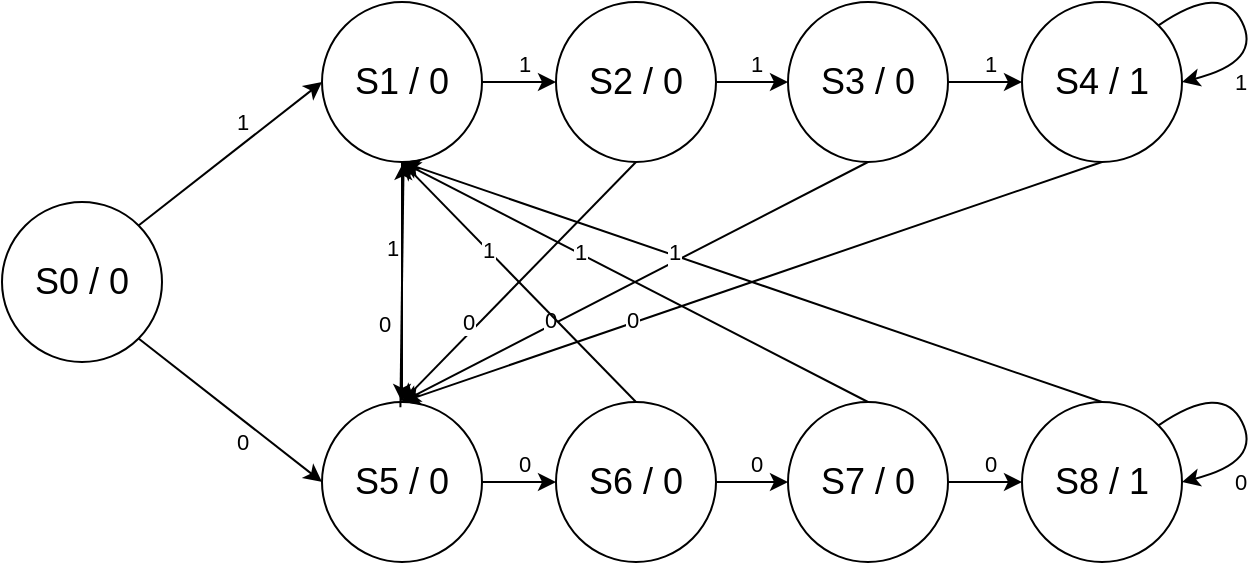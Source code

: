 <mxfile version="22.1.11" type="device">
  <diagram name="第 1 页" id="T0H_jW8mQAQ5ZD8-L1ZV">
    <mxGraphModel dx="1754" dy="829" grid="1" gridSize="10" guides="1" tooltips="1" connect="1" arrows="1" fold="1" page="1" pageScale="1" pageWidth="827" pageHeight="1169" math="0" shadow="0">
      <root>
        <mxCell id="0" />
        <mxCell id="1" parent="0" />
        <mxCell id="JOZ9yqz7fpE7ERVeTpDa-2" value="&lt;font style=&quot;font-size: 18px;&quot;&gt;S0 / 0&lt;/font&gt;" style="ellipse;whiteSpace=wrap;html=1;aspect=fixed;" vertex="1" parent="1">
          <mxGeometry x="40" y="280" width="80" height="80" as="geometry" />
        </mxCell>
        <mxCell id="JOZ9yqz7fpE7ERVeTpDa-7" value="&lt;font style=&quot;font-size: 18px;&quot;&gt;S4 / 1&lt;/font&gt;" style="ellipse;whiteSpace=wrap;html=1;aspect=fixed;" vertex="1" parent="1">
          <mxGeometry x="550" y="180" width="80" height="80" as="geometry" />
        </mxCell>
        <mxCell id="JOZ9yqz7fpE7ERVeTpDa-8" value="&lt;font style=&quot;font-size: 18px;&quot;&gt;S3 / 0&lt;/font&gt;" style="ellipse;whiteSpace=wrap;html=1;aspect=fixed;" vertex="1" parent="1">
          <mxGeometry x="433" y="180" width="80" height="80" as="geometry" />
        </mxCell>
        <mxCell id="JOZ9yqz7fpE7ERVeTpDa-9" value="&lt;font style=&quot;font-size: 18px;&quot;&gt;S2 / 0&lt;/font&gt;" style="ellipse;whiteSpace=wrap;html=1;aspect=fixed;" vertex="1" parent="1">
          <mxGeometry x="317" y="180" width="80" height="80" as="geometry" />
        </mxCell>
        <mxCell id="JOZ9yqz7fpE7ERVeTpDa-10" value="&lt;font style=&quot;font-size: 18px;&quot;&gt;S1 / 0&lt;/font&gt;" style="ellipse;whiteSpace=wrap;html=1;aspect=fixed;" vertex="1" parent="1">
          <mxGeometry x="200" y="180" width="80" height="80" as="geometry" />
        </mxCell>
        <mxCell id="JOZ9yqz7fpE7ERVeTpDa-12" value="&lt;font style=&quot;font-size: 18px;&quot;&gt;S7 / 0&lt;/font&gt;" style="ellipse;whiteSpace=wrap;html=1;aspect=fixed;" vertex="1" parent="1">
          <mxGeometry x="433" y="380" width="80" height="80" as="geometry" />
        </mxCell>
        <mxCell id="JOZ9yqz7fpE7ERVeTpDa-13" value="&lt;font style=&quot;font-size: 18px;&quot;&gt;S6 / 0&lt;/font&gt;" style="ellipse;whiteSpace=wrap;html=1;aspect=fixed;" vertex="1" parent="1">
          <mxGeometry x="317" y="380" width="80" height="80" as="geometry" />
        </mxCell>
        <mxCell id="JOZ9yqz7fpE7ERVeTpDa-14" value="&lt;font style=&quot;font-size: 18px;&quot;&gt;S5 / 0&lt;/font&gt;" style="ellipse;whiteSpace=wrap;html=1;aspect=fixed;" vertex="1" parent="1">
          <mxGeometry x="200" y="380" width="80" height="80" as="geometry" />
        </mxCell>
        <mxCell id="JOZ9yqz7fpE7ERVeTpDa-20" value="" style="endArrow=classic;html=1;rounded=0;entryX=0;entryY=0.5;entryDx=0;entryDy=0;exitX=1;exitY=0;exitDx=0;exitDy=0;" edge="1" parent="1" source="JOZ9yqz7fpE7ERVeTpDa-2" target="JOZ9yqz7fpE7ERVeTpDa-10">
          <mxGeometry width="50" height="50" relative="1" as="geometry">
            <mxPoint x="390" y="450" as="sourcePoint" />
            <mxPoint x="440" y="400" as="targetPoint" />
          </mxGeometry>
        </mxCell>
        <mxCell id="JOZ9yqz7fpE7ERVeTpDa-22" value="1" style="edgeLabel;html=1;align=center;verticalAlign=middle;resizable=0;points=[];" vertex="1" connectable="0" parent="JOZ9yqz7fpE7ERVeTpDa-20">
          <mxGeometry x="0.206" y="3" relative="1" as="geometry">
            <mxPoint x="-2" y="-6" as="offset" />
          </mxGeometry>
        </mxCell>
        <mxCell id="JOZ9yqz7fpE7ERVeTpDa-23" value="" style="endArrow=classic;html=1;rounded=0;entryX=0;entryY=0.5;entryDx=0;entryDy=0;exitX=1;exitY=1;exitDx=0;exitDy=0;" edge="1" parent="1" source="JOZ9yqz7fpE7ERVeTpDa-2" target="JOZ9yqz7fpE7ERVeTpDa-14">
          <mxGeometry width="50" height="50" relative="1" as="geometry">
            <mxPoint x="118" y="302" as="sourcePoint" />
            <mxPoint x="210" y="230" as="targetPoint" />
          </mxGeometry>
        </mxCell>
        <mxCell id="JOZ9yqz7fpE7ERVeTpDa-25" value="0&lt;br&gt;" style="edgeLabel;html=1;align=center;verticalAlign=middle;resizable=0;points=[];" vertex="1" connectable="0" parent="JOZ9yqz7fpE7ERVeTpDa-23">
          <mxGeometry x="0.299" y="-2" relative="1" as="geometry">
            <mxPoint x="-7" y="3" as="offset" />
          </mxGeometry>
        </mxCell>
        <mxCell id="JOZ9yqz7fpE7ERVeTpDa-26" value="" style="endArrow=classic;html=1;rounded=0;exitX=0.5;exitY=1;exitDx=0;exitDy=0;" edge="1" parent="1" source="JOZ9yqz7fpE7ERVeTpDa-10" target="JOZ9yqz7fpE7ERVeTpDa-14">
          <mxGeometry width="50" height="50" relative="1" as="geometry">
            <mxPoint x="118" y="358" as="sourcePoint" />
            <mxPoint x="210" y="430" as="targetPoint" />
          </mxGeometry>
        </mxCell>
        <mxCell id="JOZ9yqz7fpE7ERVeTpDa-27" value="0&lt;br&gt;" style="edgeLabel;html=1;align=center;verticalAlign=middle;resizable=0;points=[];" vertex="1" connectable="0" parent="JOZ9yqz7fpE7ERVeTpDa-26">
          <mxGeometry x="0.299" y="-2" relative="1" as="geometry">
            <mxPoint x="-7" y="3" as="offset" />
          </mxGeometry>
        </mxCell>
        <mxCell id="JOZ9yqz7fpE7ERVeTpDa-28" value="" style="endArrow=classic;html=1;rounded=0;entryX=0.5;entryY=0;entryDx=0;entryDy=0;exitX=0.5;exitY=1;exitDx=0;exitDy=0;" edge="1" parent="1" source="JOZ9yqz7fpE7ERVeTpDa-9" target="JOZ9yqz7fpE7ERVeTpDa-14">
          <mxGeometry width="50" height="50" relative="1" as="geometry">
            <mxPoint x="300" y="270" as="sourcePoint" />
            <mxPoint x="250" y="390" as="targetPoint" />
          </mxGeometry>
        </mxCell>
        <mxCell id="JOZ9yqz7fpE7ERVeTpDa-29" value="0&lt;br&gt;" style="edgeLabel;html=1;align=center;verticalAlign=middle;resizable=0;points=[];" vertex="1" connectable="0" parent="JOZ9yqz7fpE7ERVeTpDa-28">
          <mxGeometry x="0.299" y="-2" relative="1" as="geometry">
            <mxPoint x="-7" y="3" as="offset" />
          </mxGeometry>
        </mxCell>
        <mxCell id="JOZ9yqz7fpE7ERVeTpDa-30" value="" style="endArrow=classic;html=1;rounded=0;exitX=0.5;exitY=1;exitDx=0;exitDy=0;entryX=0.5;entryY=0;entryDx=0;entryDy=0;" edge="1" parent="1" source="JOZ9yqz7fpE7ERVeTpDa-8" target="JOZ9yqz7fpE7ERVeTpDa-14">
          <mxGeometry width="50" height="50" relative="1" as="geometry">
            <mxPoint x="260" y="280" as="sourcePoint" />
            <mxPoint x="260" y="400" as="targetPoint" />
          </mxGeometry>
        </mxCell>
        <mxCell id="JOZ9yqz7fpE7ERVeTpDa-31" value="0&lt;br&gt;" style="edgeLabel;html=1;align=center;verticalAlign=middle;resizable=0;points=[];" vertex="1" connectable="0" parent="JOZ9yqz7fpE7ERVeTpDa-30">
          <mxGeometry x="0.299" y="-2" relative="1" as="geometry">
            <mxPoint x="-7" y="3" as="offset" />
          </mxGeometry>
        </mxCell>
        <mxCell id="JOZ9yqz7fpE7ERVeTpDa-33" value="" style="endArrow=classic;html=1;rounded=0;exitX=0.5;exitY=1;exitDx=0;exitDy=0;" edge="1" parent="1" source="JOZ9yqz7fpE7ERVeTpDa-7">
          <mxGeometry width="50" height="50" relative="1" as="geometry">
            <mxPoint x="310" y="290" as="sourcePoint" />
            <mxPoint x="240" y="380" as="targetPoint" />
          </mxGeometry>
        </mxCell>
        <mxCell id="JOZ9yqz7fpE7ERVeTpDa-34" value="0&lt;br&gt;" style="edgeLabel;html=1;align=center;verticalAlign=middle;resizable=0;points=[];" vertex="1" connectable="0" parent="JOZ9yqz7fpE7ERVeTpDa-33">
          <mxGeometry x="0.299" y="-2" relative="1" as="geometry">
            <mxPoint x="-7" y="3" as="offset" />
          </mxGeometry>
        </mxCell>
        <mxCell id="JOZ9yqz7fpE7ERVeTpDa-38" value="" style="endArrow=classic;html=1;rounded=0;exitX=0.5;exitY=0;exitDx=0;exitDy=0;" edge="1" parent="1" source="JOZ9yqz7fpE7ERVeTpDa-13">
          <mxGeometry width="50" height="50" relative="1" as="geometry">
            <mxPoint x="250" y="390" as="sourcePoint" />
            <mxPoint x="240" y="260" as="targetPoint" />
          </mxGeometry>
        </mxCell>
        <mxCell id="JOZ9yqz7fpE7ERVeTpDa-39" value="1" style="edgeLabel;html=1;align=center;verticalAlign=middle;resizable=0;points=[];" vertex="1" connectable="0" parent="JOZ9yqz7fpE7ERVeTpDa-38">
          <mxGeometry x="0.206" y="3" relative="1" as="geometry">
            <mxPoint x="-2" y="-6" as="offset" />
          </mxGeometry>
        </mxCell>
        <mxCell id="JOZ9yqz7fpE7ERVeTpDa-40" value="" style="endArrow=classic;html=1;rounded=0;exitX=0.5;exitY=0;exitDx=0;exitDy=0;entryX=0.5;entryY=1;entryDx=0;entryDy=0;" edge="1" parent="1" source="JOZ9yqz7fpE7ERVeTpDa-12" target="JOZ9yqz7fpE7ERVeTpDa-10">
          <mxGeometry width="50" height="50" relative="1" as="geometry">
            <mxPoint x="260" y="400" as="sourcePoint" />
            <mxPoint x="240" y="270" as="targetPoint" />
          </mxGeometry>
        </mxCell>
        <mxCell id="JOZ9yqz7fpE7ERVeTpDa-41" value="1" style="edgeLabel;html=1;align=center;verticalAlign=middle;resizable=0;points=[];" vertex="1" connectable="0" parent="JOZ9yqz7fpE7ERVeTpDa-40">
          <mxGeometry x="0.206" y="3" relative="1" as="geometry">
            <mxPoint x="-2" y="-6" as="offset" />
          </mxGeometry>
        </mxCell>
        <mxCell id="JOZ9yqz7fpE7ERVeTpDa-42" value="" style="endArrow=classic;html=1;rounded=0;exitX=0.5;exitY=0;exitDx=0;exitDy=0;" edge="1" parent="1">
          <mxGeometry width="50" height="50" relative="1" as="geometry">
            <mxPoint x="590" y="380" as="sourcePoint" />
            <mxPoint x="240" y="260" as="targetPoint" />
          </mxGeometry>
        </mxCell>
        <mxCell id="JOZ9yqz7fpE7ERVeTpDa-43" value="1" style="edgeLabel;html=1;align=center;verticalAlign=middle;resizable=0;points=[];" vertex="1" connectable="0" parent="JOZ9yqz7fpE7ERVeTpDa-42">
          <mxGeometry x="0.206" y="3" relative="1" as="geometry">
            <mxPoint x="-2" y="-6" as="offset" />
          </mxGeometry>
        </mxCell>
        <mxCell id="JOZ9yqz7fpE7ERVeTpDa-44" value="" style="endArrow=classic;html=1;rounded=0;entryX=0.5;entryY=1;entryDx=0;entryDy=0;exitX=0.355;exitY=0.033;exitDx=0;exitDy=0;exitPerimeter=0;" edge="1" parent="1">
          <mxGeometry width="50" height="50" relative="1" as="geometry">
            <mxPoint x="239.2" y="382.64" as="sourcePoint" />
            <mxPoint x="240.8" y="260" as="targetPoint" />
          </mxGeometry>
        </mxCell>
        <mxCell id="JOZ9yqz7fpE7ERVeTpDa-45" value="1" style="edgeLabel;html=1;align=center;verticalAlign=middle;resizable=0;points=[];" vertex="1" connectable="0" parent="JOZ9yqz7fpE7ERVeTpDa-44">
          <mxGeometry x="0.206" y="3" relative="1" as="geometry">
            <mxPoint x="-2" y="-6" as="offset" />
          </mxGeometry>
        </mxCell>
        <mxCell id="JOZ9yqz7fpE7ERVeTpDa-48" value="" style="endArrow=classic;html=1;rounded=0;entryX=0;entryY=0.5;entryDx=0;entryDy=0;exitX=1;exitY=0.5;exitDx=0;exitDy=0;" edge="1" parent="1" source="JOZ9yqz7fpE7ERVeTpDa-10" target="JOZ9yqz7fpE7ERVeTpDa-9">
          <mxGeometry width="50" height="50" relative="1" as="geometry">
            <mxPoint x="290" y="230" as="sourcePoint" />
            <mxPoint x="310" y="220" as="targetPoint" />
          </mxGeometry>
        </mxCell>
        <mxCell id="JOZ9yqz7fpE7ERVeTpDa-49" value="1" style="edgeLabel;html=1;align=center;verticalAlign=middle;resizable=0;points=[];" vertex="1" connectable="0" parent="JOZ9yqz7fpE7ERVeTpDa-48">
          <mxGeometry x="0.206" y="3" relative="1" as="geometry">
            <mxPoint x="-2" y="-6" as="offset" />
          </mxGeometry>
        </mxCell>
        <mxCell id="JOZ9yqz7fpE7ERVeTpDa-53" value="" style="endArrow=classic;html=1;rounded=0;entryX=0;entryY=0.5;entryDx=0;entryDy=0;exitX=1;exitY=0.5;exitDx=0;exitDy=0;" edge="1" parent="1" source="JOZ9yqz7fpE7ERVeTpDa-9" target="JOZ9yqz7fpE7ERVeTpDa-8">
          <mxGeometry width="50" height="50" relative="1" as="geometry">
            <mxPoint x="330.0" y="225" as="sourcePoint" />
            <mxPoint x="442.96" y="215" as="targetPoint" />
          </mxGeometry>
        </mxCell>
        <mxCell id="JOZ9yqz7fpE7ERVeTpDa-54" value="1" style="edgeLabel;html=1;align=center;verticalAlign=middle;resizable=0;points=[];" vertex="1" connectable="0" parent="JOZ9yqz7fpE7ERVeTpDa-53">
          <mxGeometry x="0.206" y="3" relative="1" as="geometry">
            <mxPoint x="-2" y="-6" as="offset" />
          </mxGeometry>
        </mxCell>
        <mxCell id="JOZ9yqz7fpE7ERVeTpDa-57" value="" style="endArrow=classic;html=1;rounded=0;entryX=0;entryY=0.5;entryDx=0;entryDy=0;exitX=1;exitY=0.5;exitDx=0;exitDy=0;" edge="1" parent="1" source="JOZ9yqz7fpE7ERVeTpDa-8" target="JOZ9yqz7fpE7ERVeTpDa-7">
          <mxGeometry width="50" height="50" relative="1" as="geometry">
            <mxPoint x="450" y="240" as="sourcePoint" />
            <mxPoint x="347" y="250" as="targetPoint" />
            <Array as="points" />
          </mxGeometry>
        </mxCell>
        <mxCell id="JOZ9yqz7fpE7ERVeTpDa-58" value="1" style="edgeLabel;html=1;align=center;verticalAlign=middle;resizable=0;points=[];" vertex="1" connectable="0" parent="JOZ9yqz7fpE7ERVeTpDa-57">
          <mxGeometry x="0.206" y="3" relative="1" as="geometry">
            <mxPoint x="-2" y="-6" as="offset" />
          </mxGeometry>
        </mxCell>
        <mxCell id="JOZ9yqz7fpE7ERVeTpDa-63" value="" style="curved=1;endArrow=classic;html=1;rounded=0;exitX=1;exitY=0;exitDx=0;exitDy=0;entryX=1;entryY=0.5;entryDx=0;entryDy=0;" edge="1" parent="1" source="JOZ9yqz7fpE7ERVeTpDa-7" target="JOZ9yqz7fpE7ERVeTpDa-7">
          <mxGeometry width="50" height="50" relative="1" as="geometry">
            <mxPoint x="610" y="170" as="sourcePoint" />
            <mxPoint x="650" y="250" as="targetPoint" />
            <Array as="points">
              <mxPoint x="650" y="170" />
              <mxPoint x="670" y="210" />
            </Array>
          </mxGeometry>
        </mxCell>
        <mxCell id="JOZ9yqz7fpE7ERVeTpDa-67" value="1&lt;br&gt;" style="edgeLabel;html=1;align=center;verticalAlign=middle;resizable=0;points=[];" vertex="1" connectable="0" parent="JOZ9yqz7fpE7ERVeTpDa-63">
          <mxGeometry x="0.514" y="-5" relative="1" as="geometry">
            <mxPoint y="12" as="offset" />
          </mxGeometry>
        </mxCell>
        <mxCell id="JOZ9yqz7fpE7ERVeTpDa-73" value="&lt;font style=&quot;font-size: 18px;&quot;&gt;S8 / 1&lt;/font&gt;" style="ellipse;whiteSpace=wrap;html=1;aspect=fixed;" vertex="1" parent="1">
          <mxGeometry x="550" y="380" width="80" height="80" as="geometry" />
        </mxCell>
        <mxCell id="JOZ9yqz7fpE7ERVeTpDa-74" value="" style="curved=1;endArrow=classic;html=1;rounded=0;exitX=1;exitY=0;exitDx=0;exitDy=0;entryX=1;entryY=0.5;entryDx=0;entryDy=0;" edge="1" parent="1" source="JOZ9yqz7fpE7ERVeTpDa-73" target="JOZ9yqz7fpE7ERVeTpDa-73">
          <mxGeometry width="50" height="50" relative="1" as="geometry">
            <mxPoint x="610" y="370" as="sourcePoint" />
            <mxPoint x="650" y="450" as="targetPoint" />
            <Array as="points">
              <mxPoint x="650" y="370" />
              <mxPoint x="670" y="410" />
            </Array>
          </mxGeometry>
        </mxCell>
        <mxCell id="JOZ9yqz7fpE7ERVeTpDa-75" value="0&lt;br&gt;" style="edgeLabel;html=1;align=center;verticalAlign=middle;resizable=0;points=[];" vertex="1" connectable="0" parent="JOZ9yqz7fpE7ERVeTpDa-74">
          <mxGeometry x="0.514" y="-5" relative="1" as="geometry">
            <mxPoint y="12" as="offset" />
          </mxGeometry>
        </mxCell>
        <mxCell id="JOZ9yqz7fpE7ERVeTpDa-76" value="" style="endArrow=classic;html=1;rounded=0;entryX=0;entryY=0.5;entryDx=0;entryDy=0;exitX=1;exitY=0.5;exitDx=0;exitDy=0;" edge="1" parent="1" source="JOZ9yqz7fpE7ERVeTpDa-14" target="JOZ9yqz7fpE7ERVeTpDa-13">
          <mxGeometry width="50" height="50" relative="1" as="geometry">
            <mxPoint x="290" y="230" as="sourcePoint" />
            <mxPoint x="327" y="230" as="targetPoint" />
          </mxGeometry>
        </mxCell>
        <mxCell id="JOZ9yqz7fpE7ERVeTpDa-77" value="0&lt;br&gt;" style="edgeLabel;html=1;align=center;verticalAlign=middle;resizable=0;points=[];" vertex="1" connectable="0" parent="JOZ9yqz7fpE7ERVeTpDa-76">
          <mxGeometry x="0.206" y="3" relative="1" as="geometry">
            <mxPoint x="-2" y="-6" as="offset" />
          </mxGeometry>
        </mxCell>
        <mxCell id="JOZ9yqz7fpE7ERVeTpDa-82" value="" style="endArrow=classic;html=1;rounded=0;entryX=0;entryY=0.5;entryDx=0;entryDy=0;exitX=1;exitY=0.5;exitDx=0;exitDy=0;" edge="1" parent="1" source="JOZ9yqz7fpE7ERVeTpDa-13" target="JOZ9yqz7fpE7ERVeTpDa-12">
          <mxGeometry width="50" height="50" relative="1" as="geometry">
            <mxPoint x="370" y="460" as="sourcePoint" />
            <mxPoint x="430" y="430" as="targetPoint" />
          </mxGeometry>
        </mxCell>
        <mxCell id="JOZ9yqz7fpE7ERVeTpDa-83" value="0&lt;br&gt;" style="edgeLabel;html=1;align=center;verticalAlign=middle;resizable=0;points=[];" vertex="1" connectable="0" parent="JOZ9yqz7fpE7ERVeTpDa-82">
          <mxGeometry x="0.206" y="3" relative="1" as="geometry">
            <mxPoint x="-2" y="-6" as="offset" />
          </mxGeometry>
        </mxCell>
        <mxCell id="JOZ9yqz7fpE7ERVeTpDa-85" value="" style="endArrow=classic;html=1;rounded=0;entryX=0;entryY=0.5;entryDx=0;entryDy=0;" edge="1" parent="1" source="JOZ9yqz7fpE7ERVeTpDa-12" target="JOZ9yqz7fpE7ERVeTpDa-73">
          <mxGeometry width="50" height="50" relative="1" as="geometry">
            <mxPoint x="310" y="450" as="sourcePoint" />
            <mxPoint x="347" y="450" as="targetPoint" />
          </mxGeometry>
        </mxCell>
        <mxCell id="JOZ9yqz7fpE7ERVeTpDa-86" value="0&lt;br&gt;" style="edgeLabel;html=1;align=center;verticalAlign=middle;resizable=0;points=[];" vertex="1" connectable="0" parent="JOZ9yqz7fpE7ERVeTpDa-85">
          <mxGeometry x="0.206" y="3" relative="1" as="geometry">
            <mxPoint x="-2" y="-6" as="offset" />
          </mxGeometry>
        </mxCell>
      </root>
    </mxGraphModel>
  </diagram>
</mxfile>
